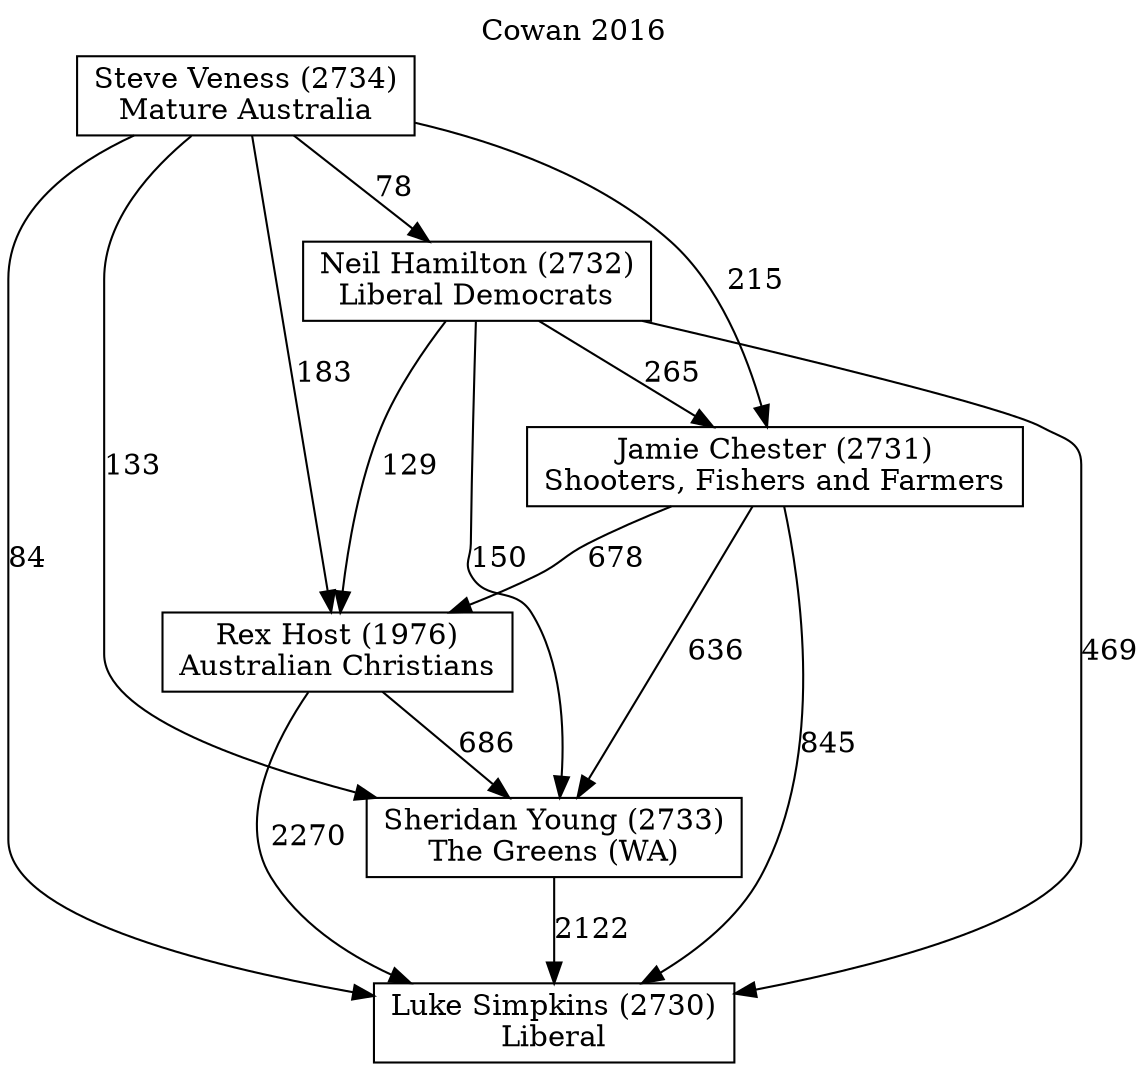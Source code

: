 // House preference flow
digraph "Luke Simpkins (2730)_Cowan_2016" {
	graph [label="Cowan 2016" labelloc=t mclimit=2]
	node [shape=box]
	"Luke Simpkins (2730)" [label="Luke Simpkins (2730)
Liberal"]
	"Sheridan Young (2733)" [label="Sheridan Young (2733)
The Greens (WA)"]
	"Rex Host (1976)" [label="Rex Host (1976)
Australian Christians"]
	"Jamie Chester (2731)" [label="Jamie Chester (2731)
Shooters, Fishers and Farmers"]
	"Neil Hamilton (2732)" [label="Neil Hamilton (2732)
Liberal Democrats"]
	"Steve Veness (2734)" [label="Steve Veness (2734)
Mature Australia"]
	"Sheridan Young (2733)" -> "Luke Simpkins (2730)" [label=2122]
	"Rex Host (1976)" -> "Sheridan Young (2733)" [label=686]
	"Jamie Chester (2731)" -> "Rex Host (1976)" [label=678]
	"Neil Hamilton (2732)" -> "Jamie Chester (2731)" [label=265]
	"Steve Veness (2734)" -> "Neil Hamilton (2732)" [label=78]
	"Rex Host (1976)" -> "Luke Simpkins (2730)" [label=2270]
	"Jamie Chester (2731)" -> "Luke Simpkins (2730)" [label=845]
	"Neil Hamilton (2732)" -> "Luke Simpkins (2730)" [label=469]
	"Steve Veness (2734)" -> "Luke Simpkins (2730)" [label=84]
	"Steve Veness (2734)" -> "Jamie Chester (2731)" [label=215]
	"Neil Hamilton (2732)" -> "Rex Host (1976)" [label=129]
	"Steve Veness (2734)" -> "Rex Host (1976)" [label=183]
	"Jamie Chester (2731)" -> "Sheridan Young (2733)" [label=636]
	"Neil Hamilton (2732)" -> "Sheridan Young (2733)" [label=150]
	"Steve Veness (2734)" -> "Sheridan Young (2733)" [label=133]
}
